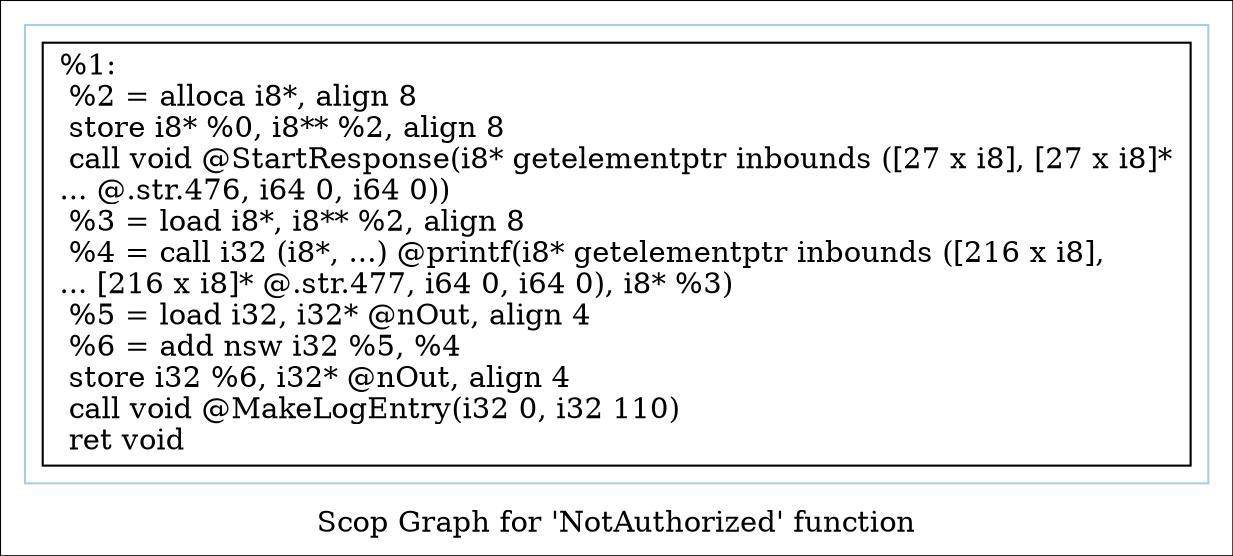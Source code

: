 digraph "Scop Graph for 'NotAuthorized' function" {
	label="Scop Graph for 'NotAuthorized' function";

	Node0x1b5da60 [shape=record,label="{%1:\l  %2 = alloca i8*, align 8\l  store i8* %0, i8** %2, align 8\l  call void @StartResponse(i8* getelementptr inbounds ([27 x i8], [27 x i8]*\l... @.str.476, i64 0, i64 0))\l  %3 = load i8*, i8** %2, align 8\l  %4 = call i32 (i8*, ...) @printf(i8* getelementptr inbounds ([216 x i8],\l... [216 x i8]* @.str.477, i64 0, i64 0), i8* %3)\l  %5 = load i32, i32* @nOut, align 4\l  %6 = add nsw i32 %5, %4\l  store i32 %6, i32* @nOut, align 4\l  call void @MakeLogEntry(i32 0, i32 110)\l  ret void\l}"];
	colorscheme = "paired12"
        subgraph cluster_0x1c00e50 {
          label = "";
          style = solid;
          color = 1
          Node0x1b5da60;
        }
}
